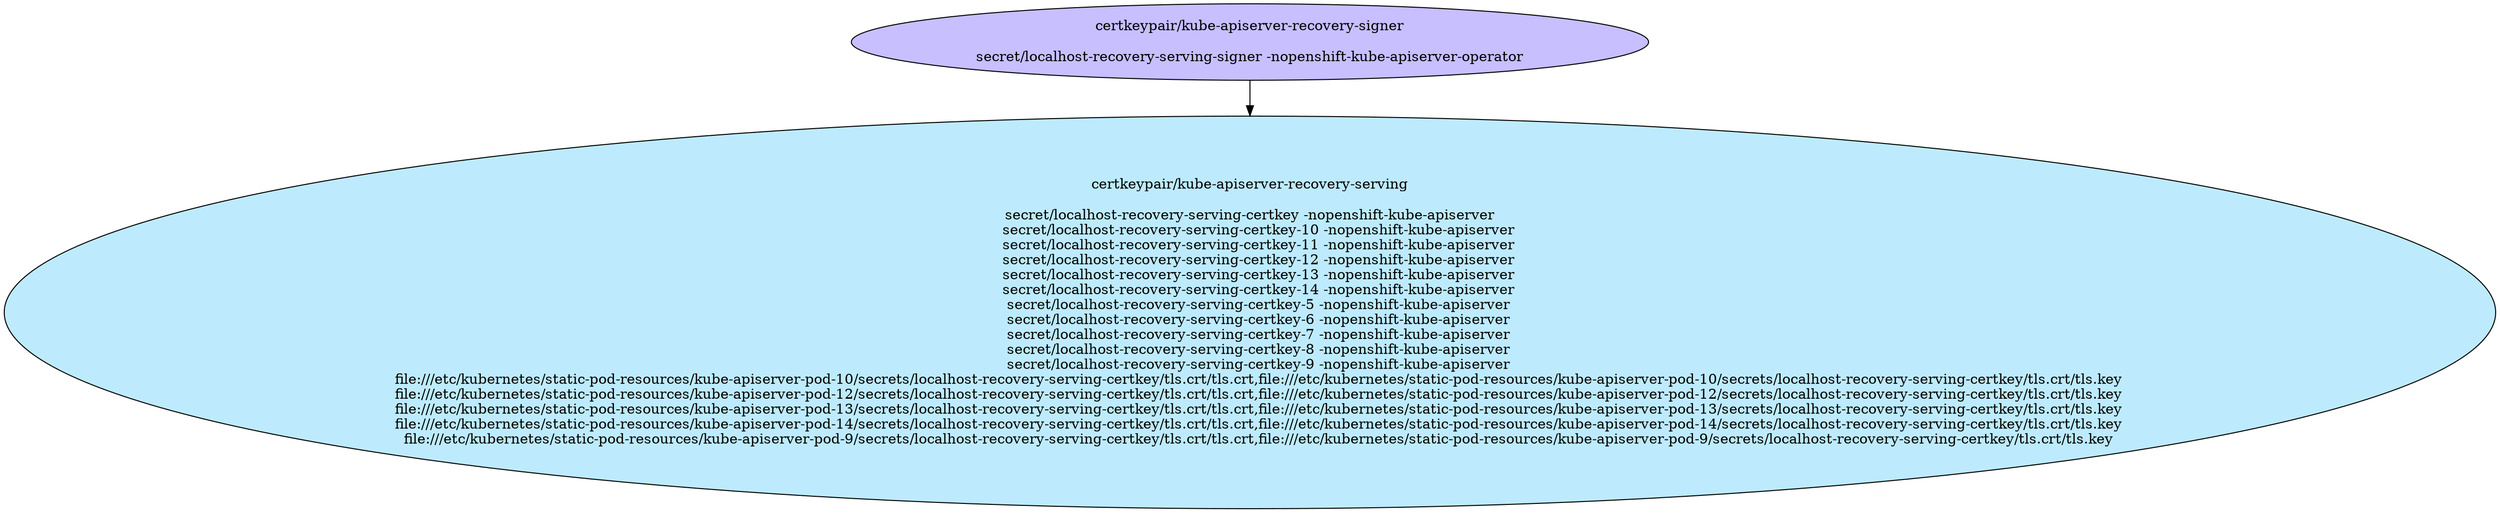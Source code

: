 digraph "Local Certificate" {
  // Node definitions.
  7 [
    label="certkeypair/kube-apiserver-recovery-signer\n\nsecret/localhost-recovery-serving-signer -nopenshift-kube-apiserver-operator\n"
    style=filled
    fillcolor="#c7bfff"
  ];
  8 [
    label="certkeypair/kube-apiserver-recovery-serving\n\nsecret/localhost-recovery-serving-certkey -nopenshift-kube-apiserver\n    secret/localhost-recovery-serving-certkey-10 -nopenshift-kube-apiserver\n    secret/localhost-recovery-serving-certkey-11 -nopenshift-kube-apiserver\n    secret/localhost-recovery-serving-certkey-12 -nopenshift-kube-apiserver\n    secret/localhost-recovery-serving-certkey-13 -nopenshift-kube-apiserver\n    secret/localhost-recovery-serving-certkey-14 -nopenshift-kube-apiserver\n    secret/localhost-recovery-serving-certkey-5 -nopenshift-kube-apiserver\n    secret/localhost-recovery-serving-certkey-6 -nopenshift-kube-apiserver\n    secret/localhost-recovery-serving-certkey-7 -nopenshift-kube-apiserver\n    secret/localhost-recovery-serving-certkey-8 -nopenshift-kube-apiserver\n    secret/localhost-recovery-serving-certkey-9 -nopenshift-kube-apiserver\n    file:///etc/kubernetes/static-pod-resources/kube-apiserver-pod-10/secrets/localhost-recovery-serving-certkey/tls.crt/tls.crt,file:///etc/kubernetes/static-pod-resources/kube-apiserver-pod-10/secrets/localhost-recovery-serving-certkey/tls.crt/tls.key\n    file:///etc/kubernetes/static-pod-resources/kube-apiserver-pod-12/secrets/localhost-recovery-serving-certkey/tls.crt/tls.crt,file:///etc/kubernetes/static-pod-resources/kube-apiserver-pod-12/secrets/localhost-recovery-serving-certkey/tls.crt/tls.key\n    file:///etc/kubernetes/static-pod-resources/kube-apiserver-pod-13/secrets/localhost-recovery-serving-certkey/tls.crt/tls.crt,file:///etc/kubernetes/static-pod-resources/kube-apiserver-pod-13/secrets/localhost-recovery-serving-certkey/tls.crt/tls.key\n    file:///etc/kubernetes/static-pod-resources/kube-apiserver-pod-14/secrets/localhost-recovery-serving-certkey/tls.crt/tls.crt,file:///etc/kubernetes/static-pod-resources/kube-apiserver-pod-14/secrets/localhost-recovery-serving-certkey/tls.crt/tls.key\n    file:///etc/kubernetes/static-pod-resources/kube-apiserver-pod-9/secrets/localhost-recovery-serving-certkey/tls.crt/tls.crt,file:///etc/kubernetes/static-pod-resources/kube-apiserver-pod-9/secrets/localhost-recovery-serving-certkey/tls.crt/tls.key\n"
    style=filled
    fillcolor="#bdebfd"
  ];

  // Edge definitions.
  7 -> 8;
}